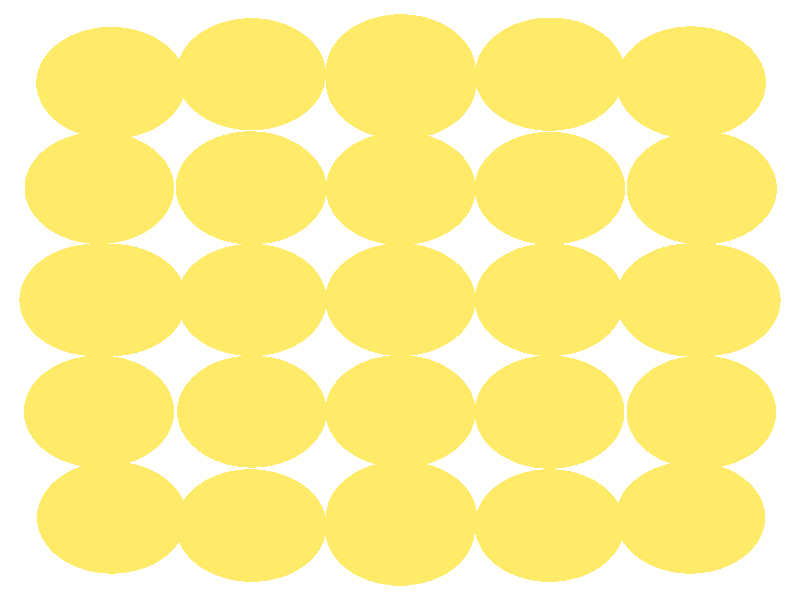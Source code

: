 #include "colors.inc"
#include "finish.inc"

global_settings {assumed_gamma 1 max_trace_level 6}
background {color White}
camera {orthographic
  right -10.91*x up 10.92*y
  direction 1.00*z
  location <0,0,50.00> look_at <0,0,0>}
light_source {<  2.00,   3.00,  40.00> color White
  area_light <0.70, 0, 0>, <0, 0.70, 0>, 3, 3
  adaptive 1 jitter}

#declare simple = finish {phong 0.7}
#declare pale = finish {ambient .5 diffuse .85 roughness .001 specular 0.200 }
#declare intermediate = finish {ambient 0.3 diffuse 0.6 specular 0.10 roughness 0.04 }
#declare vmd = finish {ambient .0 diffuse .65 phong 0.1 phong_size 40. specular 0.500 }
#declare jmol = finish {ambient .2 diffuse .6 specular 1 roughness .001 metallic}
#declare ase2 = finish {ambient 0.05 brilliance 3 diffuse 0.6 metallic specular 0.70 roughness 0.04 reflection 0.15}
#declare ase3 = finish {ambient .15 brilliance 2 diffuse .6 metallic specular 1. roughness .001 reflection .0}
#declare glass = finish {ambient .05 diffuse .3 specular 1. roughness .001}
#declare Rcell = 0.050;
#declare Rbond = 0.100;

#macro atom(LOC, R, COL, FIN)
  sphere{LOC, R texture{pigment{COL} finish{FIN}}}
#end
#macro constrain(LOC, R, COL, FIN)
union{torus{R, Rcell rotate 45*z texture{pigment{COL} finish{FIN}}}
      torus{R, Rcell rotate -45*z texture{pigment{COL} finish{FIN}}}
      translate LOC}
#end

atom(< -2.02,  -2.03,  -8.28>, 1.02, rgb <1.00, 0.82, 0.14>, ase3) // #0 
atom(< -2.02,  -4.11,  -6.21>, 1.02, rgb <1.00, 0.82, 0.14>, ase3) // #1 
atom(< -4.10,  -2.03,  -6.21>, 1.02, rgb <1.00, 0.82, 0.14>, ase3) // #2 
atom(< -3.93,  -3.96,  -4.18>, 1.02, rgb <1.00, 0.82, 0.14>, ase3) // #3 
atom(< -2.02,  -2.03,  -4.18>, 1.02, rgb <1.00, 0.82, 0.14>, ase3) // #4 
atom(< -2.04,  -4.10,  -2.14>, 1.02, rgb <1.00, 0.82, 0.14>, ase3) // #5 
atom(< -4.11,  -2.03,  -2.14>, 1.02, rgb <1.00, 0.82, 0.14>, ase3) // #6 
atom(< -2.02,  -2.03,  -0.07>, 1.02, rgb <1.00, 0.82, 0.14>, ase3) // #7 
atom(< -3.93,   0.00,  -8.13>, 1.02, rgb <1.00, 0.82, 0.14>, ase3) // #8 
atom(< -2.03,   2.03,  -8.29>, 1.02, rgb <1.00, 0.82, 0.14>, ase3) // #9 
atom(< -2.02,  -0.00,  -6.21>, 1.02, rgb <1.00, 0.82, 0.14>, ase3) // #10 
atom(< -4.10,   2.04,  -6.21>, 1.02, rgb <1.00, 0.82, 0.14>, ase3) // #11 
atom(< -4.17,   0.00,  -4.18>, 1.02, rgb <1.00, 0.82, 0.14>, ase3) // #12 
atom(< -2.02,   2.03,  -4.18>, 1.02, rgb <1.00, 0.82, 0.14>, ase3) // #13 
atom(< -2.03,   0.00,  -2.15>, 1.02, rgb <1.00, 0.82, 0.14>, ase3) // #14 
atom(< -4.10,   2.04,  -2.15>, 1.02, rgb <1.00, 0.82, 0.14>, ase3) // #15 
atom(< -3.95,   0.00,  -0.23>, 1.02, rgb <1.00, 0.82, 0.14>, ase3) // #16 
atom(< -2.04,   2.05,  -0.06>, 1.02, rgb <1.00, 0.82, 0.14>, ase3) // #17 
atom(< -2.03,   4.11,  -6.22>, 1.02, rgb <1.00, 0.82, 0.14>, ase3) // #18 
atom(< -3.94,   3.95,  -4.18>, 1.02, rgb <1.00, 0.82, 0.14>, ase3) // #19 
atom(< -2.03,   4.11,  -2.15>, 1.02, rgb <1.00, 0.82, 0.14>, ase3) // #20 
atom(<  0.03,  -3.95,  -8.13>, 1.02, rgb <1.00, 0.82, 0.14>, ase3) // #21 
atom(<  2.04,  -2.05,  -8.28>, 1.02, rgb <1.00, 0.82, 0.14>, ase3) // #22 
atom(<  2.04,  -4.10,  -6.20>, 1.02, rgb <1.00, 0.82, 0.14>, ase3) // #23 
atom(<  0.01,  -2.03,  -6.20>, 1.02, rgb <1.00, 0.82, 0.14>, ase3) // #24 
atom(<  0.00,  -4.18,  -4.17>, 1.02, rgb <1.00, 0.82, 0.14>, ase3) // #25 
atom(<  2.04,  -2.03,  -4.17>, 1.02, rgb <1.00, 0.82, 0.14>, ase3) // #26 
atom(<  2.04,  -4.11,  -2.12>, 1.02, rgb <1.00, 0.82, 0.14>, ase3) // #27 
atom(<  0.00,  -2.02,  -2.14>, 1.02, rgb <1.00, 0.82, 0.14>, ase3) // #28 
atom(<  0.01,  -3.95,  -0.22>, 1.02, rgb <1.00, 0.82, 0.14>, ase3) // #29 
atom(<  2.04,  -2.03,  -0.06>, 1.02, rgb <1.00, 0.82, 0.14>, ase3) // #30 
atom(<  0.01,  -0.00,  -8.35>, 1.02, rgb <1.00, 0.82, 0.14>, ase3) // #31 
atom(<  2.05,   2.03,  -8.29>, 1.02, rgb <1.00, 0.82, 0.14>, ase3) // #32 
atom(<  2.04,  -0.00,  -6.20>, 1.02, rgb <1.00, 0.82, 0.14>, ase3) // #33 
atom(<  0.01,   2.02,  -6.22>, 1.02, rgb <1.00, 0.82, 0.14>, ase3) // #34 
atom(<  0.01,   0.00,  -4.17>, 1.02, rgb <1.00, 0.82, 0.14>, ase3) // #35 
atom(<  2.04,   2.03,  -4.18>, 1.02, rgb <1.00, 0.82, 0.14>, ase3) // #36 
atom(<  2.04,   0.01,  -2.14>, 1.02, rgb <1.00, 0.82, 0.14>, ase3) // #37 
atom(<  0.01,   2.04,  -2.15>, 1.02, rgb <1.00, 0.82, 0.14>, ase3) // #38 
atom(< -0.00,   0.01,   0.00>, 1.02, rgb <1.00, 0.82, 0.14>, ase3) // #39 
atom(<  2.04,   2.04,  -0.08>, 1.02, rgb <1.00, 0.82, 0.14>, ase3) // #40 
atom(<  0.02,   3.94,  -8.13>, 1.02, rgb <1.00, 0.82, 0.14>, ase3) // #41 
atom(<  2.04,   4.10,  -6.21>, 1.02, rgb <1.00, 0.82, 0.14>, ase3) // #42 
atom(<  0.01,   4.18,  -4.18>, 1.02, rgb <1.00, 0.82, 0.14>, ase3) // #43 
atom(<  2.05,   4.12,  -2.14>, 1.02, rgb <1.00, 0.82, 0.14>, ase3) // #44 
atom(<  0.01,   3.96,  -0.23>, 1.02, rgb <1.00, 0.82, 0.14>, ase3) // #45 
atom(<  4.11,  -2.05,  -6.20>, 1.02, rgb <1.00, 0.82, 0.14>, ase3) // #46 
atom(<  3.96,  -3.96,  -4.15>, 1.02, rgb <1.00, 0.82, 0.14>, ase3) // #47 
atom(<  4.11,  -2.03,  -2.13>, 1.02, rgb <1.00, 0.82, 0.14>, ase3) // #48 
atom(<  3.97,  -0.01,  -8.13>, 1.02, rgb <1.00, 0.82, 0.14>, ase3) // #49 
atom(<  4.12,   2.03,  -6.22>, 1.02, rgb <1.00, 0.82, 0.14>, ase3) // #50 
atom(<  4.17,  -0.00,  -4.18>, 1.02, rgb <1.00, 0.82, 0.14>, ase3) // #51 
atom(<  4.11,   2.05,  -2.14>, 1.02, rgb <1.00, 0.82, 0.14>, ase3) // #52 
atom(<  3.96,   0.01,  -0.22>, 1.02, rgb <1.00, 0.82, 0.14>, ase3) // #53 
atom(<  3.97,   3.96,  -4.18>, 1.02, rgb <1.00, 0.82, 0.14>, ase3) // #54 
